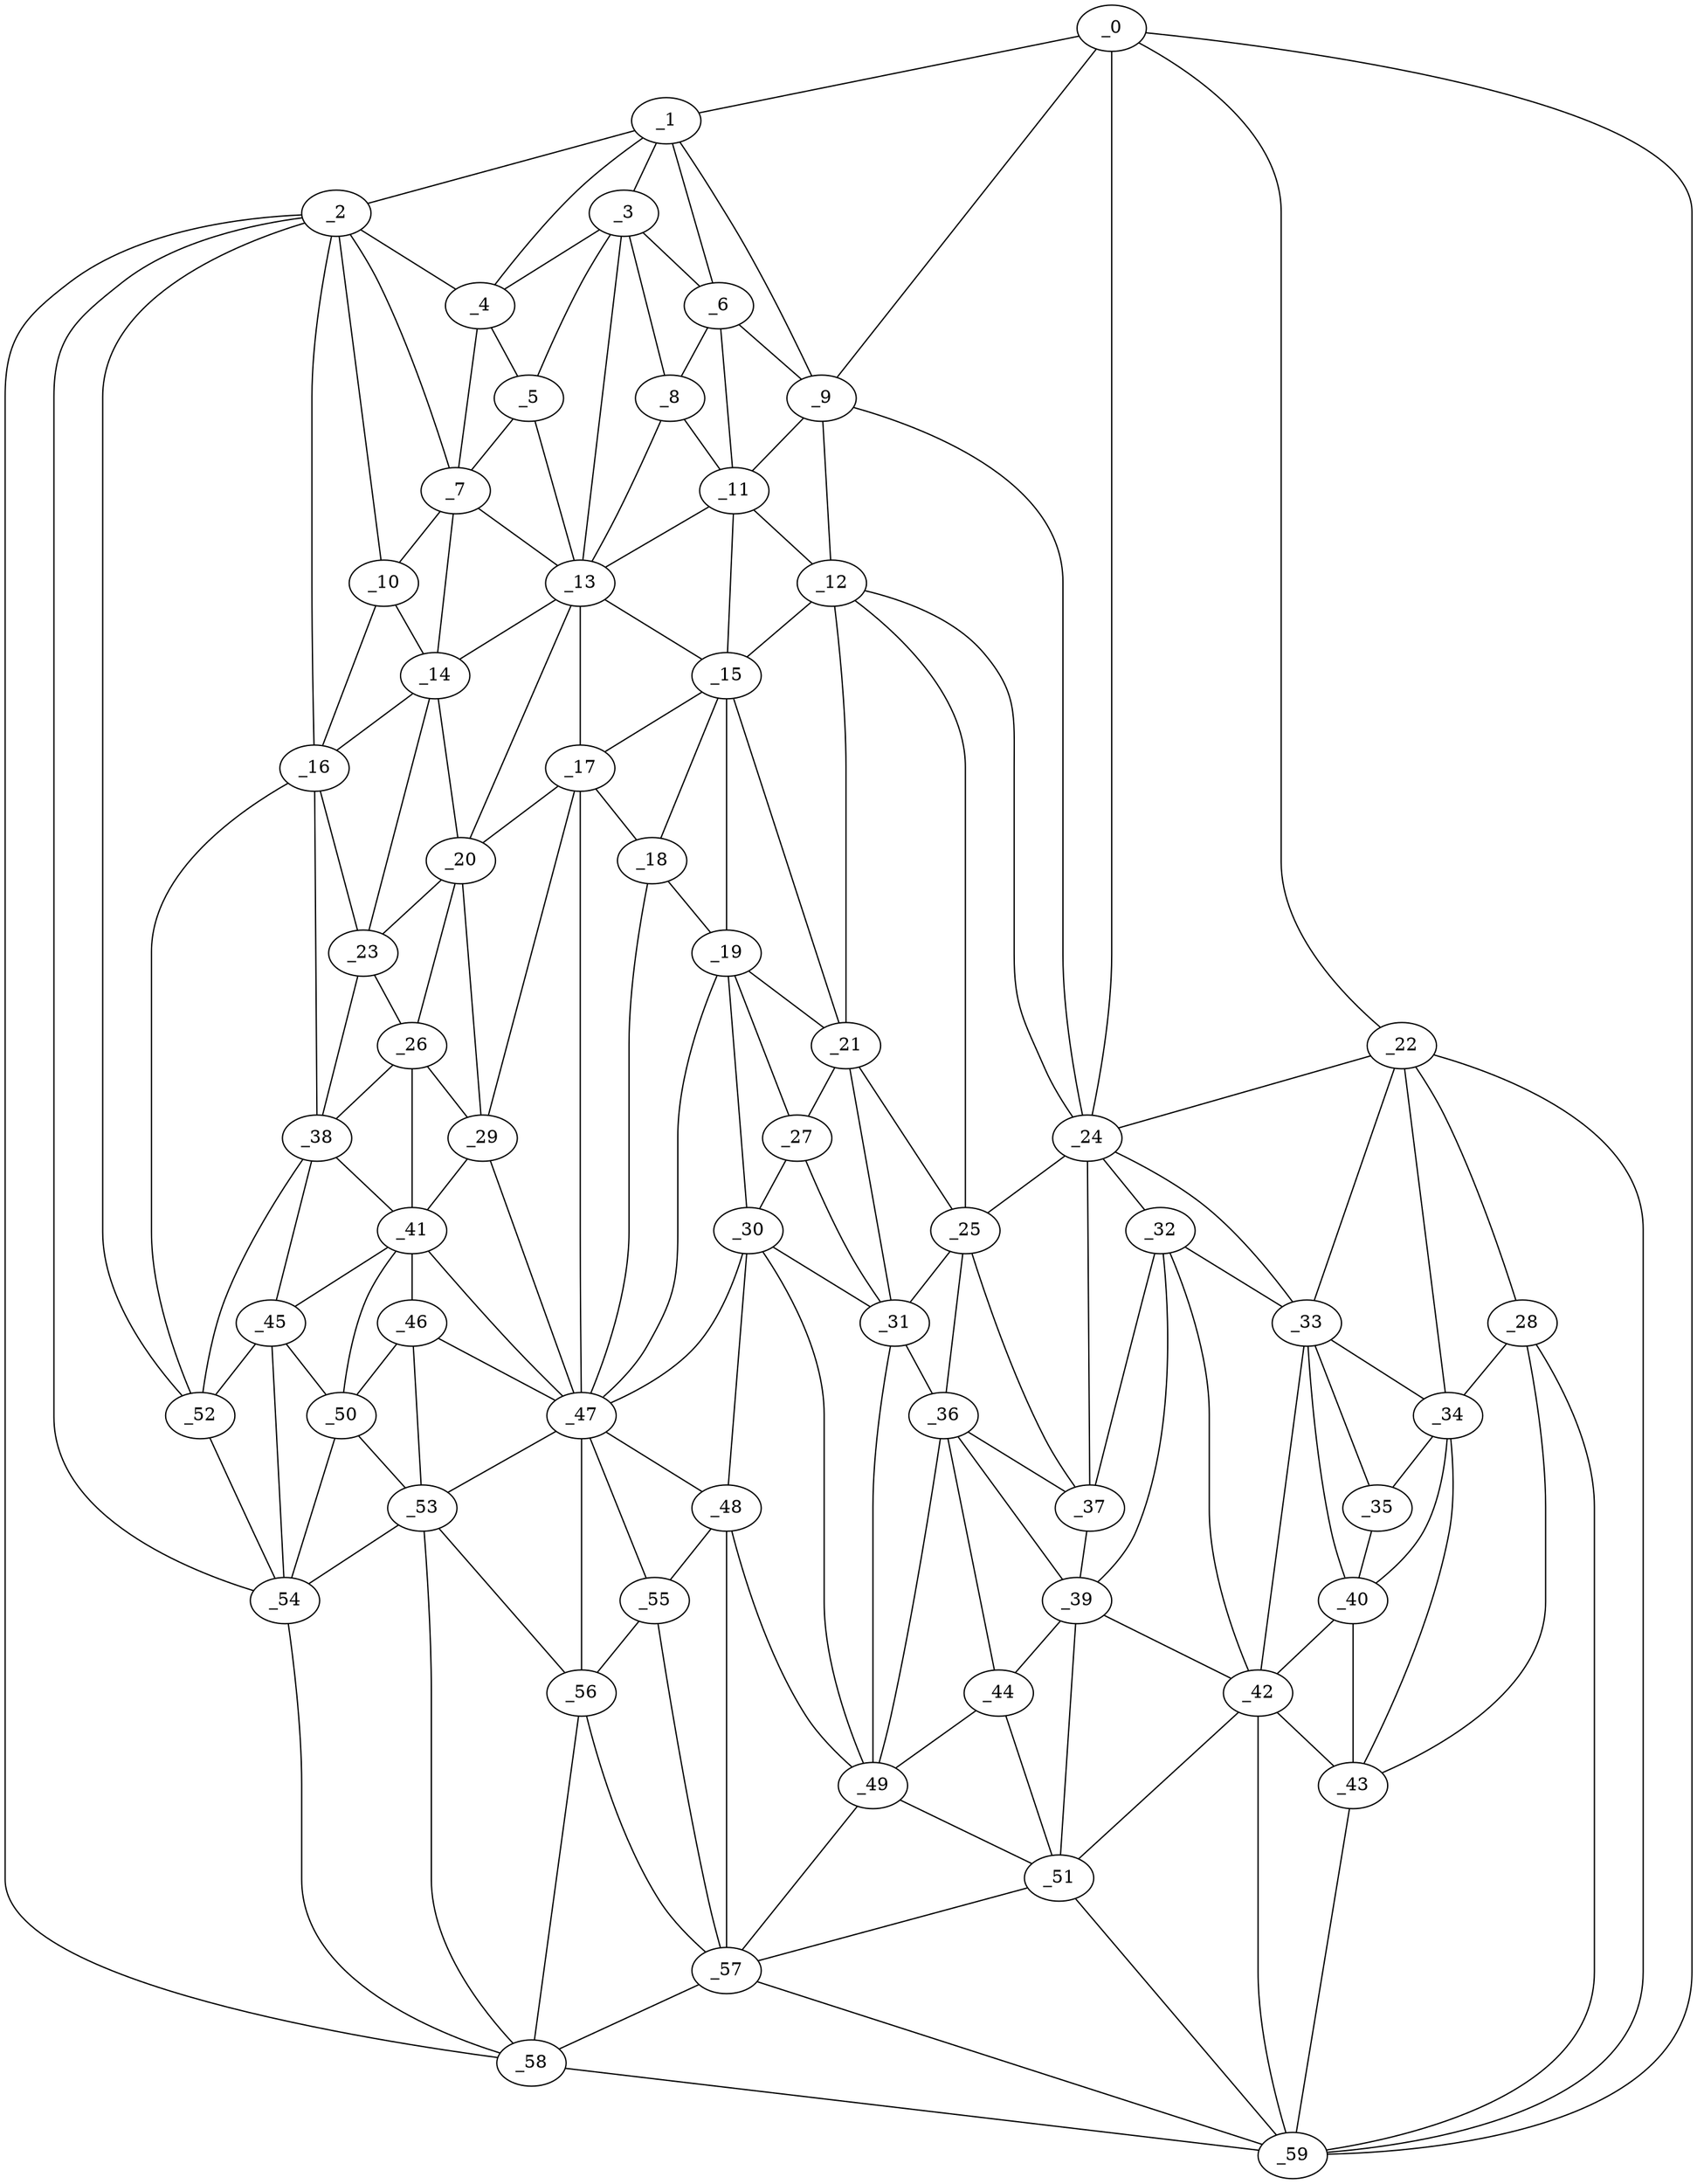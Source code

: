 graph "obj31__90.gxl" {
	_0	 [x=25,
		y=122];
	_1	 [x=26,
		y=50];
	_0 -- _1	 [valence=1];
	_9	 [x=42,
		y=58];
	_0 -- _9	 [valence=2];
	_22	 [x=62,
		y=117];
	_0 -- _22	 [valence=1];
	_24	 [x=63,
		y=93];
	_0 -- _24	 [valence=1];
	_59	 [x=106,
		y=125];
	_0 -- _59	 [valence=1];
	_2	 [x=32,
		y=2];
	_1 -- _2	 [valence=1];
	_3	 [x=32,
		y=30];
	_1 -- _3	 [valence=2];
	_4	 [x=33,
		y=14];
	_1 -- _4	 [valence=1];
	_6	 [x=34,
		y=39];
	_1 -- _6	 [valence=1];
	_1 -- _9	 [valence=1];
	_2 -- _4	 [valence=1];
	_7	 [x=40,
		y=12];
	_2 -- _7	 [valence=2];
	_10	 [x=45,
		y=5];
	_2 -- _10	 [valence=1];
	_16	 [x=60,
		y=6];
	_2 -- _16	 [valence=2];
	_52	 [x=91,
		y=4];
	_2 -- _52	 [valence=1];
	_54	 [x=97,
		y=4];
	_2 -- _54	 [valence=1];
	_58	 [x=106,
		y=4];
	_2 -- _58	 [valence=1];
	_3 -- _4	 [valence=2];
	_5	 [x=33,
		y=20];
	_3 -- _5	 [valence=1];
	_3 -- _6	 [valence=2];
	_8	 [x=40,
		y=36];
	_3 -- _8	 [valence=1];
	_13	 [x=48,
		y=29];
	_3 -- _13	 [valence=2];
	_4 -- _5	 [valence=2];
	_4 -- _7	 [valence=1];
	_5 -- _7	 [valence=2];
	_5 -- _13	 [valence=1];
	_6 -- _8	 [valence=2];
	_6 -- _9	 [valence=2];
	_11	 [x=47,
		y=43];
	_6 -- _11	 [valence=2];
	_7 -- _10	 [valence=1];
	_7 -- _13	 [valence=2];
	_14	 [x=54,
		y=20];
	_7 -- _14	 [valence=2];
	_8 -- _11	 [valence=1];
	_8 -- _13	 [valence=2];
	_9 -- _11	 [valence=2];
	_12	 [x=47,
		y=59];
	_9 -- _12	 [valence=2];
	_9 -- _24	 [valence=1];
	_10 -- _14	 [valence=2];
	_10 -- _16	 [valence=2];
	_11 -- _12	 [valence=2];
	_11 -- _13	 [valence=2];
	_15	 [x=56,
		y=44];
	_11 -- _15	 [valence=1];
	_12 -- _15	 [valence=1];
	_21	 [x=62,
		y=58];
	_12 -- _21	 [valence=2];
	_12 -- _24	 [valence=1];
	_25	 [x=67,
		y=75];
	_12 -- _25	 [valence=2];
	_13 -- _14	 [valence=2];
	_13 -- _15	 [valence=2];
	_17	 [x=61,
		y=36];
	_13 -- _17	 [valence=2];
	_20	 [x=62,
		y=27];
	_13 -- _20	 [valence=2];
	_14 -- _16	 [valence=1];
	_14 -- _20	 [valence=1];
	_23	 [x=63,
		y=14];
	_14 -- _23	 [valence=2];
	_15 -- _17	 [valence=1];
	_18	 [x=61,
		y=39];
	_15 -- _18	 [valence=2];
	_19	 [x=61,
		y=44];
	_15 -- _19	 [valence=2];
	_15 -- _21	 [valence=2];
	_16 -- _23	 [valence=2];
	_38	 [x=78,
		y=11];
	_16 -- _38	 [valence=1];
	_16 -- _52	 [valence=2];
	_17 -- _18	 [valence=2];
	_17 -- _20	 [valence=2];
	_29	 [x=69,
		y=23];
	_17 -- _29	 [valence=1];
	_47	 [x=88,
		y=33];
	_17 -- _47	 [valence=2];
	_18 -- _19	 [valence=2];
	_18 -- _47	 [valence=2];
	_19 -- _21	 [valence=1];
	_27	 [x=68,
		y=58];
	_19 -- _27	 [valence=2];
	_30	 [x=71,
		y=58];
	_19 -- _30	 [valence=1];
	_19 -- _47	 [valence=2];
	_20 -- _23	 [valence=2];
	_26	 [x=68,
		y=18];
	_20 -- _26	 [valence=2];
	_20 -- _29	 [valence=1];
	_21 -- _25	 [valence=1];
	_21 -- _27	 [valence=2];
	_31	 [x=72,
		y=65];
	_21 -- _31	 [valence=2];
	_22 -- _24	 [valence=2];
	_28	 [x=68,
		y=117];
	_22 -- _28	 [valence=2];
	_33	 [x=72,
		y=100];
	_22 -- _33	 [valence=1];
	_34	 [x=72,
		y=110];
	_22 -- _34	 [valence=2];
	_22 -- _59	 [valence=2];
	_23 -- _26	 [valence=1];
	_23 -- _38	 [valence=2];
	_24 -- _25	 [valence=2];
	_32	 [x=72,
		y=93];
	_24 -- _32	 [valence=2];
	_24 -- _33	 [valence=1];
	_37	 [x=76,
		y=87];
	_24 -- _37	 [valence=2];
	_25 -- _31	 [valence=2];
	_36	 [x=75,
		y=77];
	_25 -- _36	 [valence=1];
	_25 -- _37	 [valence=2];
	_26 -- _29	 [valence=2];
	_26 -- _38	 [valence=1];
	_41	 [x=83,
		y=23];
	_26 -- _41	 [valence=1];
	_27 -- _30	 [valence=2];
	_27 -- _31	 [valence=2];
	_28 -- _34	 [valence=1];
	_43	 [x=84,
		y=110];
	_28 -- _43	 [valence=2];
	_28 -- _59	 [valence=1];
	_29 -- _41	 [valence=1];
	_29 -- _47	 [valence=2];
	_30 -- _31	 [valence=2];
	_30 -- _47	 [valence=2];
	_48	 [x=88,
		y=54];
	_30 -- _48	 [valence=2];
	_49	 [x=88,
		y=66];
	_30 -- _49	 [valence=1];
	_31 -- _36	 [valence=2];
	_31 -- _49	 [valence=2];
	_32 -- _33	 [valence=2];
	_32 -- _37	 [valence=2];
	_39	 [x=80,
		y=87];
	_32 -- _39	 [valence=2];
	_42	 [x=84,
		y=100];
	_32 -- _42	 [valence=1];
	_33 -- _34	 [valence=1];
	_35	 [x=74,
		y=105];
	_33 -- _35	 [valence=1];
	_40	 [x=81,
		y=105];
	_33 -- _40	 [valence=2];
	_33 -- _42	 [valence=1];
	_34 -- _35	 [valence=2];
	_34 -- _40	 [valence=1];
	_34 -- _43	 [valence=1];
	_35 -- _40	 [valence=2];
	_36 -- _37	 [valence=2];
	_36 -- _39	 [valence=2];
	_44	 [x=85,
		y=79];
	_36 -- _44	 [valence=2];
	_36 -- _49	 [valence=1];
	_37 -- _39	 [valence=1];
	_38 -- _41	 [valence=2];
	_45	 [x=88,
		y=16];
	_38 -- _45	 [valence=2];
	_38 -- _52	 [valence=2];
	_39 -- _42	 [valence=2];
	_39 -- _44	 [valence=1];
	_51	 [x=89,
		y=88];
	_39 -- _51	 [valence=2];
	_40 -- _42	 [valence=2];
	_40 -- _43	 [valence=2];
	_41 -- _45	 [valence=1];
	_46	 [x=88,
		y=28];
	_41 -- _46	 [valence=2];
	_41 -- _47	 [valence=2];
	_50	 [x=89,
		y=19];
	_41 -- _50	 [valence=2];
	_42 -- _43	 [valence=1];
	_42 -- _51	 [valence=2];
	_42 -- _59	 [valence=2];
	_43 -- _59	 [valence=1];
	_44 -- _49	 [valence=2];
	_44 -- _51	 [valence=1];
	_45 -- _50	 [valence=2];
	_45 -- _52	 [valence=2];
	_45 -- _54	 [valence=2];
	_46 -- _47	 [valence=1];
	_46 -- _50	 [valence=1];
	_53	 [x=93,
		y=25];
	_46 -- _53	 [valence=2];
	_47 -- _48	 [valence=1];
	_47 -- _53	 [valence=2];
	_55	 [x=97,
		y=42];
	_47 -- _55	 [valence=1];
	_56	 [x=98,
		y=28];
	_47 -- _56	 [valence=2];
	_48 -- _49	 [valence=2];
	_48 -- _55	 [valence=2];
	_57	 [x=105,
		y=52];
	_48 -- _57	 [valence=2];
	_49 -- _51	 [valence=2];
	_49 -- _57	 [valence=1];
	_50 -- _53	 [valence=2];
	_50 -- _54	 [valence=2];
	_51 -- _57	 [valence=2];
	_51 -- _59	 [valence=1];
	_52 -- _54	 [valence=2];
	_53 -- _54	 [valence=2];
	_53 -- _56	 [valence=2];
	_53 -- _58	 [valence=2];
	_54 -- _58	 [valence=1];
	_55 -- _56	 [valence=2];
	_55 -- _57	 [valence=1];
	_56 -- _57	 [valence=2];
	_56 -- _58	 [valence=1];
	_57 -- _58	 [valence=1];
	_57 -- _59	 [valence=2];
	_58 -- _59	 [valence=1];
}
